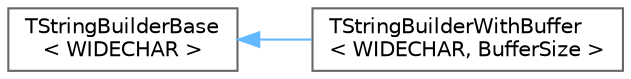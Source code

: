 digraph "Graphical Class Hierarchy"
{
 // INTERACTIVE_SVG=YES
 // LATEX_PDF_SIZE
  bgcolor="transparent";
  edge [fontname=Helvetica,fontsize=10,labelfontname=Helvetica,labelfontsize=10];
  node [fontname=Helvetica,fontsize=10,shape=box,height=0.2,width=0.4];
  rankdir="LR";
  Node0 [id="Node000000",label="TStringBuilderBase\l\< WIDECHAR \>",height=0.2,width=0.4,color="grey40", fillcolor="white", style="filled",URL="$d6/dbc/classTStringBuilderBase.html",tooltip=" "];
  Node0 -> Node1 [id="edge8444_Node000000_Node000001",dir="back",color="steelblue1",style="solid",tooltip=" "];
  Node1 [id="Node000001",label="TStringBuilderWithBuffer\l\< WIDECHAR, BufferSize \>",height=0.2,width=0.4,color="grey40", fillcolor="white", style="filled",URL="$d1/d8c/classTStringBuilderWithBuffer.html",tooltip=" "];
}
